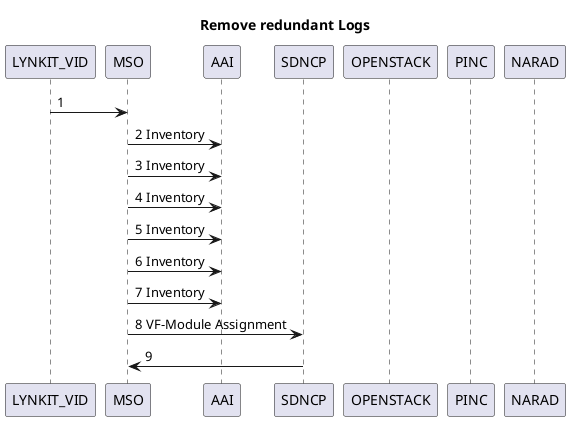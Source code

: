 @startuml
title Remove redundant Logs
participant LYNKIT_VID order 0
participant MSO order 1
participant AAI order 2
participant SDNCP order 3
participant OPENSTACK order 4
participant PINC order 5
participant NARAD order 6
LYNKIT_VID->MSO : 1 
MSO->AAI : 2 Inventory
MSO->AAI : 3 Inventory
MSO->AAI : 4 Inventory
MSO->AAI : 5 Inventory
MSO->AAI : 6 Inventory
MSO->AAI : 7 Inventory
MSO->SDNCP : 8 VF-Module Assignment
SDNCP->MSO : 9 
@enduml